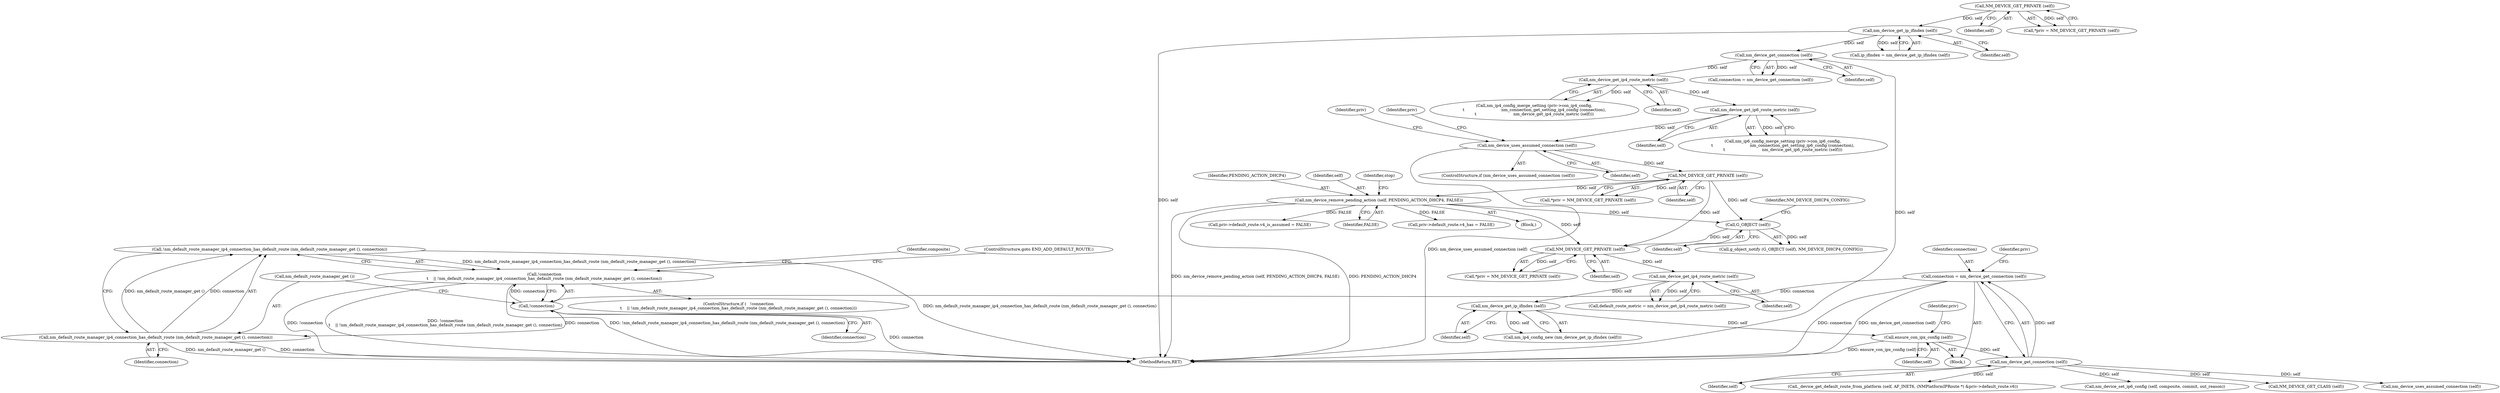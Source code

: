 digraph "0_NetworkManager_d5fc88e573fa58b93034b04d35a2454f5d28cad9@API" {
"1004865" [label="(Call,!nm_default_route_manager_ip4_connection_has_default_route (nm_default_route_manager_get (), connection))"];
"1004866" [label="(Call,nm_default_route_manager_ip4_connection_has_default_route (nm_default_route_manager_get (), connection))"];
"1004863" [label="(Call,!connection)"];
"1004827" [label="(Call,connection = nm_device_get_connection (self))"];
"1004829" [label="(Call,nm_device_get_connection (self))"];
"1004780" [label="(Call,ensure_con_ipx_config (self))"];
"1004778" [label="(Call,nm_device_get_ip_ifindex (self))"];
"1004758" [label="(Call,nm_device_get_ip4_route_metric (self))"];
"1004749" [label="(Call,NM_DEVICE_GET_PRIVATE (self))"];
"1004715" [label="(Call,nm_device_remove_pending_action (self, PENDING_ACTION_DHCP4, FALSE))"];
"1004691" [label="(Call,NM_DEVICE_GET_PRIVATE (self))"];
"1004668" [label="(Call,nm_device_uses_assumed_connection (self))"];
"1004665" [label="(Call,nm_device_get_ip6_route_metric (self))"];
"1004657" [label="(Call,nm_device_get_ip4_route_metric (self))"];
"1004633" [label="(Call,nm_device_get_connection (self))"];
"1004611" [label="(Call,nm_device_get_ip_ifindex (self))"];
"1004606" [label="(Call,NM_DEVICE_GET_PRIVATE (self))"];
"1004742" [label="(Call,G_OBJECT (self))"];
"1004862" [label="(Call,!connection\n\t    || !nm_default_route_manager_ip4_connection_has_default_route (nm_default_route_manager_get (), connection))"];
"1004756" [label="(Call,default_route_metric = nm_device_get_ip4_route_metric (self))"];
"1004830" [label="(Identifier,self)"];
"1004781" [label="(Identifier,self)"];
"1004673" [label="(Identifier,priv)"];
"1004778" [label="(Call,nm_device_get_ip_ifindex (self))"];
"1004854" [label="(Call,priv->default_route.v4_is_assumed = FALSE)"];
"1004631" [label="(Call,connection = nm_device_get_connection (self))"];
"1004692" [label="(Identifier,self)"];
"1004827" [label="(Call,connection = nm_device_get_connection (self))"];
"1004834" [label="(Identifier,priv)"];
"1004750" [label="(Identifier,self)"];
"1004718" [label="(Identifier,FALSE)"];
"1004607" [label="(Identifier,self)"];
"1004779" [label="(Identifier,self)"];
"1004690" [label="(Identifier,priv)"];
"1006191" [label="(Call,_device_get_default_route_from_platform (self, AF_INET6, (NMPlatformIPRoute *) &priv->default_route.v6))"];
"1004759" [label="(Identifier,self)"];
"1004742" [label="(Call,G_OBJECT (self))"];
"1004784" [label="(Identifier,priv)"];
"1004634" [label="(Identifier,self)"];
"1004868" [label="(Identifier,connection)"];
"1004863" [label="(Call,!connection)"];
"1004745" [label="(Block,)"];
"1004606" [label="(Call,NM_DEVICE_GET_PRIVATE (self))"];
"1004741" [label="(Call,g_object_notify (G_OBJECT (self), NM_DEVICE_DHCP4_CONFIG))"];
"1004691" [label="(Call,NM_DEVICE_GET_PRIVATE (self))"];
"1004659" [label="(Call,nm_ip6_config_merge_setting (priv->con_ip6_config,\n\t                             nm_connection_get_setting_ip6_config (connection),\n\t                             nm_device_get_ip6_route_metric (self)))"];
"1004668" [label="(Call,nm_device_uses_assumed_connection (self))"];
"1004651" [label="(Call,nm_ip4_config_merge_setting (priv->con_ip4_config,\n\t                             nm_connection_get_setting_ip4_config (connection),\n\t                             nm_device_get_ip4_route_metric (self)))"];
"1004604" [label="(Call,*priv = NM_DEVICE_GET_PRIVATE (self))"];
"1004716" [label="(Identifier,self)"];
"1004667" [label="(ControlStructure,if (nm_device_uses_assumed_connection (self)))"];
"1006225" [label="(Call,nm_device_set_ip6_config (self, composite, commit, out_reason))"];
"1004665" [label="(Call,nm_device_get_ip6_route_metric (self))"];
"1004633" [label="(Call,nm_device_get_connection (self))"];
"1004689" [label="(Call,*priv = NM_DEVICE_GET_PRIVATE (self))"];
"1004657" [label="(Call,nm_device_get_ip4_route_metric (self))"];
"1004758" [label="(Call,nm_device_get_ip4_route_metric (self))"];
"1004666" [label="(Identifier,self)"];
"1004747" [label="(Call,*priv = NM_DEVICE_GET_PRIVATE (self))"];
"1004829" [label="(Call,nm_device_get_connection (self))"];
"1004866" [label="(Call,nm_default_route_manager_ip4_connection_has_default_route (nm_default_route_manager_get (), connection))"];
"1004749" [label="(Call,NM_DEVICE_GET_PRIVATE (self))"];
"1004865" [label="(Call,!nm_default_route_manager_ip4_connection_has_default_route (nm_default_route_manager_get (), connection))"];
"1004715" [label="(Call,nm_device_remove_pending_action (self, PENDING_ACTION_DHCP4, FALSE))"];
"1004828" [label="(Identifier,connection)"];
"1004720" [label="(Identifier,stop)"];
"1004669" [label="(Identifier,self)"];
"1004861" [label="(ControlStructure,if (   !connection\n\t    || !nm_default_route_manager_ip4_connection_has_default_route (nm_default_route_manager_get (), connection)))"];
"1004611" [label="(Call,nm_device_get_ip_ifindex (self))"];
"1004873" [label="(Identifier,composite)"];
"1004780" [label="(Call,ensure_con_ipx_config (self))"];
"1006217" [label="(Call,NM_DEVICE_GET_CLASS (self))"];
"1004864" [label="(Identifier,connection)"];
"1004717" [label="(Identifier,PENDING_ACTION_DHCP4)"];
"1004851" [label="(Call,nm_device_uses_assumed_connection (self))"];
"1007368" [label="(MethodReturn,RET)"];
"1004609" [label="(Call,ip_ifindex = nm_device_get_ip_ifindex (self))"];
"1004867" [label="(Call,nm_default_route_manager_get ())"];
"1004831" [label="(Call,priv->default_route.v4_has = FALSE)"];
"1004777" [label="(Call,nm_ip4_config_new (nm_device_get_ip_ifindex (self)))"];
"1004658" [label="(Identifier,self)"];
"1004612" [label="(Identifier,self)"];
"1004697" [label="(Block,)"];
"1004743" [label="(Identifier,self)"];
"1004869" [label="(ControlStructure,goto END_ADD_DEFAULT_ROUTE;)"];
"1004862" [label="(Call,!connection\n\t    || !nm_default_route_manager_ip4_connection_has_default_route (nm_default_route_manager_get (), connection))"];
"1004744" [label="(Identifier,NM_DEVICE_DHCP4_CONFIG)"];
"1004865" -> "1004862"  [label="AST: "];
"1004865" -> "1004866"  [label="CFG: "];
"1004866" -> "1004865"  [label="AST: "];
"1004862" -> "1004865"  [label="CFG: "];
"1004865" -> "1007368"  [label="DDG: nm_default_route_manager_ip4_connection_has_default_route (nm_default_route_manager_get (), connection)"];
"1004865" -> "1004862"  [label="DDG: nm_default_route_manager_ip4_connection_has_default_route (nm_default_route_manager_get (), connection)"];
"1004866" -> "1004865"  [label="DDG: nm_default_route_manager_get ()"];
"1004866" -> "1004865"  [label="DDG: connection"];
"1004866" -> "1004868"  [label="CFG: "];
"1004867" -> "1004866"  [label="AST: "];
"1004868" -> "1004866"  [label="AST: "];
"1004866" -> "1007368"  [label="DDG: connection"];
"1004866" -> "1007368"  [label="DDG: nm_default_route_manager_get ()"];
"1004863" -> "1004866"  [label="DDG: connection"];
"1004863" -> "1004862"  [label="AST: "];
"1004863" -> "1004864"  [label="CFG: "];
"1004864" -> "1004863"  [label="AST: "];
"1004867" -> "1004863"  [label="CFG: "];
"1004862" -> "1004863"  [label="CFG: "];
"1004863" -> "1007368"  [label="DDG: connection"];
"1004863" -> "1004862"  [label="DDG: connection"];
"1004827" -> "1004863"  [label="DDG: connection"];
"1004827" -> "1004745"  [label="AST: "];
"1004827" -> "1004829"  [label="CFG: "];
"1004828" -> "1004827"  [label="AST: "];
"1004829" -> "1004827"  [label="AST: "];
"1004834" -> "1004827"  [label="CFG: "];
"1004827" -> "1007368"  [label="DDG: nm_device_get_connection (self)"];
"1004827" -> "1007368"  [label="DDG: connection"];
"1004829" -> "1004827"  [label="DDG: self"];
"1004829" -> "1004830"  [label="CFG: "];
"1004830" -> "1004829"  [label="AST: "];
"1004780" -> "1004829"  [label="DDG: self"];
"1004829" -> "1004851"  [label="DDG: self"];
"1004829" -> "1006191"  [label="DDG: self"];
"1004829" -> "1006217"  [label="DDG: self"];
"1004829" -> "1006225"  [label="DDG: self"];
"1004780" -> "1004745"  [label="AST: "];
"1004780" -> "1004781"  [label="CFG: "];
"1004781" -> "1004780"  [label="AST: "];
"1004784" -> "1004780"  [label="CFG: "];
"1004780" -> "1007368"  [label="DDG: ensure_con_ipx_config (self)"];
"1004778" -> "1004780"  [label="DDG: self"];
"1004778" -> "1004777"  [label="AST: "];
"1004778" -> "1004779"  [label="CFG: "];
"1004779" -> "1004778"  [label="AST: "];
"1004777" -> "1004778"  [label="CFG: "];
"1004778" -> "1004777"  [label="DDG: self"];
"1004758" -> "1004778"  [label="DDG: self"];
"1004758" -> "1004756"  [label="AST: "];
"1004758" -> "1004759"  [label="CFG: "];
"1004759" -> "1004758"  [label="AST: "];
"1004756" -> "1004758"  [label="CFG: "];
"1004758" -> "1004756"  [label="DDG: self"];
"1004749" -> "1004758"  [label="DDG: self"];
"1004749" -> "1004747"  [label="AST: "];
"1004749" -> "1004750"  [label="CFG: "];
"1004750" -> "1004749"  [label="AST: "];
"1004747" -> "1004749"  [label="CFG: "];
"1004749" -> "1004747"  [label="DDG: self"];
"1004715" -> "1004749"  [label="DDG: self"];
"1004691" -> "1004749"  [label="DDG: self"];
"1004742" -> "1004749"  [label="DDG: self"];
"1004715" -> "1004697"  [label="AST: "];
"1004715" -> "1004718"  [label="CFG: "];
"1004716" -> "1004715"  [label="AST: "];
"1004717" -> "1004715"  [label="AST: "];
"1004718" -> "1004715"  [label="AST: "];
"1004720" -> "1004715"  [label="CFG: "];
"1004715" -> "1007368"  [label="DDG: PENDING_ACTION_DHCP4"];
"1004715" -> "1007368"  [label="DDG: nm_device_remove_pending_action (self, PENDING_ACTION_DHCP4, FALSE)"];
"1004691" -> "1004715"  [label="DDG: self"];
"1004715" -> "1004742"  [label="DDG: self"];
"1004715" -> "1004831"  [label="DDG: FALSE"];
"1004715" -> "1004854"  [label="DDG: FALSE"];
"1004691" -> "1004689"  [label="AST: "];
"1004691" -> "1004692"  [label="CFG: "];
"1004692" -> "1004691"  [label="AST: "];
"1004689" -> "1004691"  [label="CFG: "];
"1004691" -> "1004689"  [label="DDG: self"];
"1004668" -> "1004691"  [label="DDG: self"];
"1004691" -> "1004742"  [label="DDG: self"];
"1004668" -> "1004667"  [label="AST: "];
"1004668" -> "1004669"  [label="CFG: "];
"1004669" -> "1004668"  [label="AST: "];
"1004673" -> "1004668"  [label="CFG: "];
"1004690" -> "1004668"  [label="CFG: "];
"1004668" -> "1007368"  [label="DDG: nm_device_uses_assumed_connection (self)"];
"1004665" -> "1004668"  [label="DDG: self"];
"1004665" -> "1004659"  [label="AST: "];
"1004665" -> "1004666"  [label="CFG: "];
"1004666" -> "1004665"  [label="AST: "];
"1004659" -> "1004665"  [label="CFG: "];
"1004665" -> "1004659"  [label="DDG: self"];
"1004657" -> "1004665"  [label="DDG: self"];
"1004657" -> "1004651"  [label="AST: "];
"1004657" -> "1004658"  [label="CFG: "];
"1004658" -> "1004657"  [label="AST: "];
"1004651" -> "1004657"  [label="CFG: "];
"1004657" -> "1004651"  [label="DDG: self"];
"1004633" -> "1004657"  [label="DDG: self"];
"1004633" -> "1004631"  [label="AST: "];
"1004633" -> "1004634"  [label="CFG: "];
"1004634" -> "1004633"  [label="AST: "];
"1004631" -> "1004633"  [label="CFG: "];
"1004633" -> "1007368"  [label="DDG: self"];
"1004633" -> "1004631"  [label="DDG: self"];
"1004611" -> "1004633"  [label="DDG: self"];
"1004611" -> "1004609"  [label="AST: "];
"1004611" -> "1004612"  [label="CFG: "];
"1004612" -> "1004611"  [label="AST: "];
"1004609" -> "1004611"  [label="CFG: "];
"1004611" -> "1007368"  [label="DDG: self"];
"1004611" -> "1004609"  [label="DDG: self"];
"1004606" -> "1004611"  [label="DDG: self"];
"1004606" -> "1004604"  [label="AST: "];
"1004606" -> "1004607"  [label="CFG: "];
"1004607" -> "1004606"  [label="AST: "];
"1004604" -> "1004606"  [label="CFG: "];
"1004606" -> "1004604"  [label="DDG: self"];
"1004742" -> "1004741"  [label="AST: "];
"1004742" -> "1004743"  [label="CFG: "];
"1004743" -> "1004742"  [label="AST: "];
"1004744" -> "1004742"  [label="CFG: "];
"1004742" -> "1004741"  [label="DDG: self"];
"1004862" -> "1004861"  [label="AST: "];
"1004869" -> "1004862"  [label="CFG: "];
"1004873" -> "1004862"  [label="CFG: "];
"1004862" -> "1007368"  [label="DDG: !connection"];
"1004862" -> "1007368"  [label="DDG: !connection\n\t    || !nm_default_route_manager_ip4_connection_has_default_route (nm_default_route_manager_get (), connection)"];
"1004862" -> "1007368"  [label="DDG: !nm_default_route_manager_ip4_connection_has_default_route (nm_default_route_manager_get (), connection)"];
}
